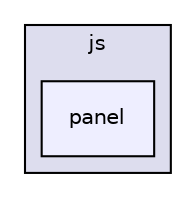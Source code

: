 digraph "libs/angular/angular-material-fileinput-master/bower_components/angular-material/modules/js/panel" {
  compound=true
  node [ fontsize="10", fontname="Helvetica"];
  edge [ labelfontsize="10", labelfontname="Helvetica"];
  subgraph clusterdir_d897d99c4631079a19f1e8c9bbae1589 {
    graph [ bgcolor="#ddddee", pencolor="black", label="js" fontname="Helvetica", fontsize="10", URL="dir_d897d99c4631079a19f1e8c9bbae1589.html"]
  dir_73a4d507c73cbce3d34e4a1fbcd1f535 [shape=box, label="panel", style="filled", fillcolor="#eeeeff", pencolor="black", URL="dir_73a4d507c73cbce3d34e4a1fbcd1f535.html"];
  }
}
